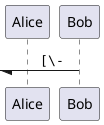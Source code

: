 {
  "sha1": "d6r3sevn99soo6mj0hx8hs2vu8avi1c",
  "insertion": {
    "when": "2024-06-01T09:03:02.592Z",
    "user": "plantuml@gmail.com"
  }
}
@startuml
participant Alice as a
participant Bob   as b

   [\- b : ""   [\-""

@enduml
